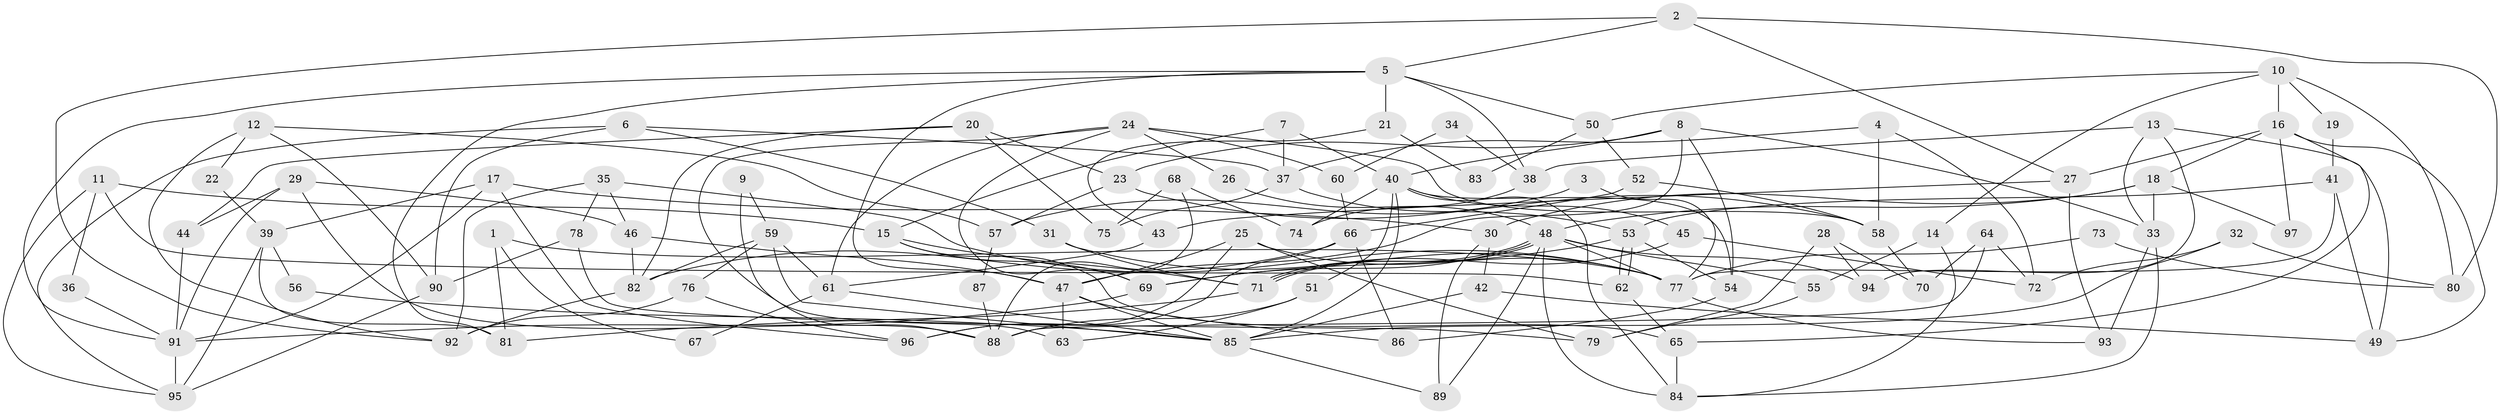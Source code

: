 // coarse degree distribution, {3: 0.22580645161290322, 4: 0.1935483870967742, 2: 0.11290322580645161, 6: 0.16129032258064516, 12: 0.016129032258064516, 10: 0.03225806451612903, 7: 0.0967741935483871, 5: 0.0967741935483871, 9: 0.016129032258064516, 11: 0.016129032258064516, 8: 0.03225806451612903}
// Generated by graph-tools (version 1.1) at 2025/41/03/06/25 10:41:57]
// undirected, 97 vertices, 194 edges
graph export_dot {
graph [start="1"]
  node [color=gray90,style=filled];
  1;
  2;
  3;
  4;
  5;
  6;
  7;
  8;
  9;
  10;
  11;
  12;
  13;
  14;
  15;
  16;
  17;
  18;
  19;
  20;
  21;
  22;
  23;
  24;
  25;
  26;
  27;
  28;
  29;
  30;
  31;
  32;
  33;
  34;
  35;
  36;
  37;
  38;
  39;
  40;
  41;
  42;
  43;
  44;
  45;
  46;
  47;
  48;
  49;
  50;
  51;
  52;
  53;
  54;
  55;
  56;
  57;
  58;
  59;
  60;
  61;
  62;
  63;
  64;
  65;
  66;
  67;
  68;
  69;
  70;
  71;
  72;
  73;
  74;
  75;
  76;
  77;
  78;
  79;
  80;
  81;
  82;
  83;
  84;
  85;
  86;
  87;
  88;
  89;
  90;
  91;
  92;
  93;
  94;
  95;
  96;
  97;
  1 -- 81;
  1 -- 77;
  1 -- 67;
  2 -- 5;
  2 -- 92;
  2 -- 27;
  2 -- 80;
  3 -- 77;
  3 -- 57;
  4 -- 37;
  4 -- 72;
  4 -- 58;
  5 -- 91;
  5 -- 47;
  5 -- 21;
  5 -- 38;
  5 -- 50;
  5 -- 81;
  6 -- 95;
  6 -- 31;
  6 -- 37;
  6 -- 90;
  7 -- 40;
  7 -- 37;
  7 -- 15;
  8 -- 40;
  8 -- 54;
  8 -- 23;
  8 -- 33;
  8 -- 47;
  9 -- 59;
  9 -- 88;
  10 -- 50;
  10 -- 16;
  10 -- 14;
  10 -- 19;
  10 -- 80;
  11 -- 15;
  11 -- 62;
  11 -- 36;
  11 -- 95;
  12 -- 92;
  12 -- 90;
  12 -- 22;
  12 -- 57;
  13 -- 49;
  13 -- 33;
  13 -- 38;
  13 -- 94;
  14 -- 84;
  14 -- 55;
  15 -- 69;
  15 -- 65;
  15 -- 71;
  16 -- 18;
  16 -- 27;
  16 -- 49;
  16 -- 65;
  16 -- 97;
  17 -- 91;
  17 -- 39;
  17 -- 30;
  17 -- 96;
  18 -- 33;
  18 -- 30;
  18 -- 48;
  18 -- 97;
  19 -- 41;
  20 -- 82;
  20 -- 23;
  20 -- 44;
  20 -- 75;
  21 -- 43;
  21 -- 83;
  22 -- 39;
  23 -- 58;
  23 -- 57;
  24 -- 69;
  24 -- 63;
  24 -- 26;
  24 -- 58;
  24 -- 60;
  24 -- 61;
  25 -- 47;
  25 -- 79;
  25 -- 77;
  25 -- 96;
  26 -- 48;
  27 -- 93;
  27 -- 43;
  28 -- 70;
  28 -- 94;
  28 -- 79;
  29 -- 46;
  29 -- 44;
  29 -- 88;
  29 -- 91;
  30 -- 42;
  30 -- 89;
  31 -- 71;
  31 -- 77;
  32 -- 85;
  32 -- 80;
  32 -- 72;
  33 -- 84;
  33 -- 93;
  34 -- 38;
  34 -- 60;
  35 -- 77;
  35 -- 46;
  35 -- 78;
  35 -- 92;
  36 -- 91;
  37 -- 53;
  37 -- 75;
  38 -- 74;
  39 -- 95;
  39 -- 81;
  39 -- 56;
  40 -- 54;
  40 -- 84;
  40 -- 45;
  40 -- 51;
  40 -- 74;
  40 -- 85;
  41 -- 53;
  41 -- 77;
  41 -- 49;
  42 -- 85;
  42 -- 49;
  43 -- 61;
  44 -- 91;
  45 -- 71;
  45 -- 72;
  46 -- 47;
  46 -- 82;
  47 -- 85;
  47 -- 63;
  47 -- 86;
  48 -- 71;
  48 -- 71;
  48 -- 55;
  48 -- 69;
  48 -- 77;
  48 -- 84;
  48 -- 89;
  48 -- 94;
  50 -- 52;
  50 -- 83;
  51 -- 88;
  51 -- 63;
  52 -- 66;
  52 -- 58;
  53 -- 69;
  53 -- 62;
  53 -- 62;
  53 -- 54;
  54 -- 86;
  55 -- 79;
  56 -- 85;
  57 -- 87;
  58 -- 70;
  59 -- 61;
  59 -- 85;
  59 -- 76;
  59 -- 82;
  60 -- 66;
  61 -- 85;
  61 -- 67;
  62 -- 65;
  64 -- 72;
  64 -- 88;
  64 -- 70;
  65 -- 84;
  66 -- 82;
  66 -- 96;
  66 -- 86;
  68 -- 75;
  68 -- 74;
  68 -- 88;
  69 -- 91;
  71 -- 81;
  73 -- 80;
  73 -- 77;
  76 -- 96;
  76 -- 92;
  77 -- 93;
  78 -- 79;
  78 -- 90;
  82 -- 92;
  85 -- 89;
  87 -- 88;
  90 -- 95;
  91 -- 95;
}

